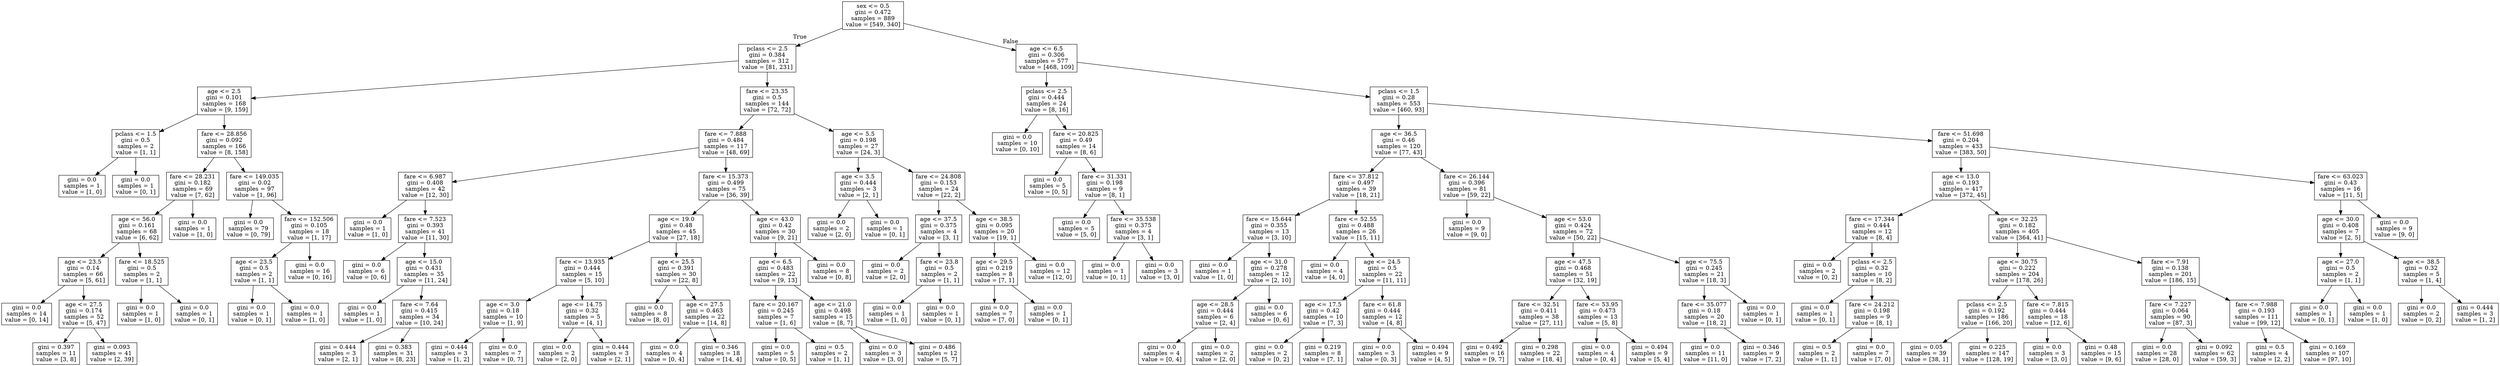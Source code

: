 digraph Tree {
node [shape=box] ;
0 [label="sex <= 0.5\ngini = 0.472\nsamples = 889\nvalue = [549, 340]"] ;
1 [label="pclass <= 2.5\ngini = 0.384\nsamples = 312\nvalue = [81, 231]"] ;
0 -> 1 [labeldistance=2.5, labelangle=45, headlabel="True"] ;
2 [label="age <= 2.5\ngini = 0.101\nsamples = 168\nvalue = [9, 159]"] ;
1 -> 2 ;
3 [label="pclass <= 1.5\ngini = 0.5\nsamples = 2\nvalue = [1, 1]"] ;
2 -> 3 ;
4 [label="gini = 0.0\nsamples = 1\nvalue = [1, 0]"] ;
3 -> 4 ;
5 [label="gini = 0.0\nsamples = 1\nvalue = [0, 1]"] ;
3 -> 5 ;
6 [label="fare <= 28.856\ngini = 0.092\nsamples = 166\nvalue = [8, 158]"] ;
2 -> 6 ;
7 [label="fare <= 28.231\ngini = 0.182\nsamples = 69\nvalue = [7, 62]"] ;
6 -> 7 ;
8 [label="age <= 56.0\ngini = 0.161\nsamples = 68\nvalue = [6, 62]"] ;
7 -> 8 ;
9 [label="age <= 23.5\ngini = 0.14\nsamples = 66\nvalue = [5, 61]"] ;
8 -> 9 ;
10 [label="gini = 0.0\nsamples = 14\nvalue = [0, 14]"] ;
9 -> 10 ;
11 [label="age <= 27.5\ngini = 0.174\nsamples = 52\nvalue = [5, 47]"] ;
9 -> 11 ;
12 [label="gini = 0.397\nsamples = 11\nvalue = [3, 8]"] ;
11 -> 12 ;
13 [label="gini = 0.093\nsamples = 41\nvalue = [2, 39]"] ;
11 -> 13 ;
14 [label="fare <= 18.525\ngini = 0.5\nsamples = 2\nvalue = [1, 1]"] ;
8 -> 14 ;
15 [label="gini = 0.0\nsamples = 1\nvalue = [1, 0]"] ;
14 -> 15 ;
16 [label="gini = 0.0\nsamples = 1\nvalue = [0, 1]"] ;
14 -> 16 ;
17 [label="gini = 0.0\nsamples = 1\nvalue = [1, 0]"] ;
7 -> 17 ;
18 [label="fare <= 149.035\ngini = 0.02\nsamples = 97\nvalue = [1, 96]"] ;
6 -> 18 ;
19 [label="gini = 0.0\nsamples = 79\nvalue = [0, 79]"] ;
18 -> 19 ;
20 [label="fare <= 152.506\ngini = 0.105\nsamples = 18\nvalue = [1, 17]"] ;
18 -> 20 ;
21 [label="age <= 23.5\ngini = 0.5\nsamples = 2\nvalue = [1, 1]"] ;
20 -> 21 ;
22 [label="gini = 0.0\nsamples = 1\nvalue = [0, 1]"] ;
21 -> 22 ;
23 [label="gini = 0.0\nsamples = 1\nvalue = [1, 0]"] ;
21 -> 23 ;
24 [label="gini = 0.0\nsamples = 16\nvalue = [0, 16]"] ;
20 -> 24 ;
25 [label="fare <= 23.35\ngini = 0.5\nsamples = 144\nvalue = [72, 72]"] ;
1 -> 25 ;
26 [label="fare <= 7.888\ngini = 0.484\nsamples = 117\nvalue = [48, 69]"] ;
25 -> 26 ;
27 [label="fare <= 6.987\ngini = 0.408\nsamples = 42\nvalue = [12, 30]"] ;
26 -> 27 ;
28 [label="gini = 0.0\nsamples = 1\nvalue = [1, 0]"] ;
27 -> 28 ;
29 [label="fare <= 7.523\ngini = 0.393\nsamples = 41\nvalue = [11, 30]"] ;
27 -> 29 ;
30 [label="gini = 0.0\nsamples = 6\nvalue = [0, 6]"] ;
29 -> 30 ;
31 [label="age <= 15.0\ngini = 0.431\nsamples = 35\nvalue = [11, 24]"] ;
29 -> 31 ;
32 [label="gini = 0.0\nsamples = 1\nvalue = [1, 0]"] ;
31 -> 32 ;
33 [label="fare <= 7.64\ngini = 0.415\nsamples = 34\nvalue = [10, 24]"] ;
31 -> 33 ;
34 [label="gini = 0.444\nsamples = 3\nvalue = [2, 1]"] ;
33 -> 34 ;
35 [label="gini = 0.383\nsamples = 31\nvalue = [8, 23]"] ;
33 -> 35 ;
36 [label="fare <= 15.373\ngini = 0.499\nsamples = 75\nvalue = [36, 39]"] ;
26 -> 36 ;
37 [label="age <= 19.0\ngini = 0.48\nsamples = 45\nvalue = [27, 18]"] ;
36 -> 37 ;
38 [label="fare <= 13.935\ngini = 0.444\nsamples = 15\nvalue = [5, 10]"] ;
37 -> 38 ;
39 [label="age <= 3.0\ngini = 0.18\nsamples = 10\nvalue = [1, 9]"] ;
38 -> 39 ;
40 [label="gini = 0.444\nsamples = 3\nvalue = [1, 2]"] ;
39 -> 40 ;
41 [label="gini = 0.0\nsamples = 7\nvalue = [0, 7]"] ;
39 -> 41 ;
42 [label="age <= 14.75\ngini = 0.32\nsamples = 5\nvalue = [4, 1]"] ;
38 -> 42 ;
43 [label="gini = 0.0\nsamples = 2\nvalue = [2, 0]"] ;
42 -> 43 ;
44 [label="gini = 0.444\nsamples = 3\nvalue = [2, 1]"] ;
42 -> 44 ;
45 [label="age <= 25.5\ngini = 0.391\nsamples = 30\nvalue = [22, 8]"] ;
37 -> 45 ;
46 [label="gini = 0.0\nsamples = 8\nvalue = [8, 0]"] ;
45 -> 46 ;
47 [label="age <= 27.5\ngini = 0.463\nsamples = 22\nvalue = [14, 8]"] ;
45 -> 47 ;
48 [label="gini = 0.0\nsamples = 4\nvalue = [0, 4]"] ;
47 -> 48 ;
49 [label="gini = 0.346\nsamples = 18\nvalue = [14, 4]"] ;
47 -> 49 ;
50 [label="age <= 43.0\ngini = 0.42\nsamples = 30\nvalue = [9, 21]"] ;
36 -> 50 ;
51 [label="age <= 6.5\ngini = 0.483\nsamples = 22\nvalue = [9, 13]"] ;
50 -> 51 ;
52 [label="fare <= 20.167\ngini = 0.245\nsamples = 7\nvalue = [1, 6]"] ;
51 -> 52 ;
53 [label="gini = 0.0\nsamples = 5\nvalue = [0, 5]"] ;
52 -> 53 ;
54 [label="gini = 0.5\nsamples = 2\nvalue = [1, 1]"] ;
52 -> 54 ;
55 [label="age <= 21.0\ngini = 0.498\nsamples = 15\nvalue = [8, 7]"] ;
51 -> 55 ;
56 [label="gini = 0.0\nsamples = 3\nvalue = [3, 0]"] ;
55 -> 56 ;
57 [label="gini = 0.486\nsamples = 12\nvalue = [5, 7]"] ;
55 -> 57 ;
58 [label="gini = 0.0\nsamples = 8\nvalue = [0, 8]"] ;
50 -> 58 ;
59 [label="age <= 5.5\ngini = 0.198\nsamples = 27\nvalue = [24, 3]"] ;
25 -> 59 ;
60 [label="age <= 3.5\ngini = 0.444\nsamples = 3\nvalue = [2, 1]"] ;
59 -> 60 ;
61 [label="gini = 0.0\nsamples = 2\nvalue = [2, 0]"] ;
60 -> 61 ;
62 [label="gini = 0.0\nsamples = 1\nvalue = [0, 1]"] ;
60 -> 62 ;
63 [label="fare <= 24.808\ngini = 0.153\nsamples = 24\nvalue = [22, 2]"] ;
59 -> 63 ;
64 [label="age <= 37.5\ngini = 0.375\nsamples = 4\nvalue = [3, 1]"] ;
63 -> 64 ;
65 [label="gini = 0.0\nsamples = 2\nvalue = [2, 0]"] ;
64 -> 65 ;
66 [label="fare <= 23.8\ngini = 0.5\nsamples = 2\nvalue = [1, 1]"] ;
64 -> 66 ;
67 [label="gini = 0.0\nsamples = 1\nvalue = [1, 0]"] ;
66 -> 67 ;
68 [label="gini = 0.0\nsamples = 1\nvalue = [0, 1]"] ;
66 -> 68 ;
69 [label="age <= 38.5\ngini = 0.095\nsamples = 20\nvalue = [19, 1]"] ;
63 -> 69 ;
70 [label="age <= 29.5\ngini = 0.219\nsamples = 8\nvalue = [7, 1]"] ;
69 -> 70 ;
71 [label="gini = 0.0\nsamples = 7\nvalue = [7, 0]"] ;
70 -> 71 ;
72 [label="gini = 0.0\nsamples = 1\nvalue = [0, 1]"] ;
70 -> 72 ;
73 [label="gini = 0.0\nsamples = 12\nvalue = [12, 0]"] ;
69 -> 73 ;
74 [label="age <= 6.5\ngini = 0.306\nsamples = 577\nvalue = [468, 109]"] ;
0 -> 74 [labeldistance=2.5, labelangle=-45, headlabel="False"] ;
75 [label="pclass <= 2.5\ngini = 0.444\nsamples = 24\nvalue = [8, 16]"] ;
74 -> 75 ;
76 [label="gini = 0.0\nsamples = 10\nvalue = [0, 10]"] ;
75 -> 76 ;
77 [label="fare <= 20.825\ngini = 0.49\nsamples = 14\nvalue = [8, 6]"] ;
75 -> 77 ;
78 [label="gini = 0.0\nsamples = 5\nvalue = [0, 5]"] ;
77 -> 78 ;
79 [label="fare <= 31.331\ngini = 0.198\nsamples = 9\nvalue = [8, 1]"] ;
77 -> 79 ;
80 [label="gini = 0.0\nsamples = 5\nvalue = [5, 0]"] ;
79 -> 80 ;
81 [label="fare <= 35.538\ngini = 0.375\nsamples = 4\nvalue = [3, 1]"] ;
79 -> 81 ;
82 [label="gini = 0.0\nsamples = 1\nvalue = [0, 1]"] ;
81 -> 82 ;
83 [label="gini = 0.0\nsamples = 3\nvalue = [3, 0]"] ;
81 -> 83 ;
84 [label="pclass <= 1.5\ngini = 0.28\nsamples = 553\nvalue = [460, 93]"] ;
74 -> 84 ;
85 [label="age <= 36.5\ngini = 0.46\nsamples = 120\nvalue = [77, 43]"] ;
84 -> 85 ;
86 [label="fare <= 37.812\ngini = 0.497\nsamples = 39\nvalue = [18, 21]"] ;
85 -> 86 ;
87 [label="fare <= 15.644\ngini = 0.355\nsamples = 13\nvalue = [3, 10]"] ;
86 -> 87 ;
88 [label="gini = 0.0\nsamples = 1\nvalue = [1, 0]"] ;
87 -> 88 ;
89 [label="age <= 31.0\ngini = 0.278\nsamples = 12\nvalue = [2, 10]"] ;
87 -> 89 ;
90 [label="age <= 28.5\ngini = 0.444\nsamples = 6\nvalue = [2, 4]"] ;
89 -> 90 ;
91 [label="gini = 0.0\nsamples = 4\nvalue = [0, 4]"] ;
90 -> 91 ;
92 [label="gini = 0.0\nsamples = 2\nvalue = [2, 0]"] ;
90 -> 92 ;
93 [label="gini = 0.0\nsamples = 6\nvalue = [0, 6]"] ;
89 -> 93 ;
94 [label="fare <= 52.55\ngini = 0.488\nsamples = 26\nvalue = [15, 11]"] ;
86 -> 94 ;
95 [label="gini = 0.0\nsamples = 4\nvalue = [4, 0]"] ;
94 -> 95 ;
96 [label="age <= 24.5\ngini = 0.5\nsamples = 22\nvalue = [11, 11]"] ;
94 -> 96 ;
97 [label="age <= 17.5\ngini = 0.42\nsamples = 10\nvalue = [7, 3]"] ;
96 -> 97 ;
98 [label="gini = 0.0\nsamples = 2\nvalue = [0, 2]"] ;
97 -> 98 ;
99 [label="gini = 0.219\nsamples = 8\nvalue = [7, 1]"] ;
97 -> 99 ;
100 [label="fare <= 61.8\ngini = 0.444\nsamples = 12\nvalue = [4, 8]"] ;
96 -> 100 ;
101 [label="gini = 0.0\nsamples = 3\nvalue = [0, 3]"] ;
100 -> 101 ;
102 [label="gini = 0.494\nsamples = 9\nvalue = [4, 5]"] ;
100 -> 102 ;
103 [label="fare <= 26.144\ngini = 0.396\nsamples = 81\nvalue = [59, 22]"] ;
85 -> 103 ;
104 [label="gini = 0.0\nsamples = 9\nvalue = [9, 0]"] ;
103 -> 104 ;
105 [label="age <= 53.0\ngini = 0.424\nsamples = 72\nvalue = [50, 22]"] ;
103 -> 105 ;
106 [label="age <= 47.5\ngini = 0.468\nsamples = 51\nvalue = [32, 19]"] ;
105 -> 106 ;
107 [label="fare <= 32.51\ngini = 0.411\nsamples = 38\nvalue = [27, 11]"] ;
106 -> 107 ;
108 [label="gini = 0.492\nsamples = 16\nvalue = [9, 7]"] ;
107 -> 108 ;
109 [label="gini = 0.298\nsamples = 22\nvalue = [18, 4]"] ;
107 -> 109 ;
110 [label="fare <= 53.95\ngini = 0.473\nsamples = 13\nvalue = [5, 8]"] ;
106 -> 110 ;
111 [label="gini = 0.0\nsamples = 4\nvalue = [0, 4]"] ;
110 -> 111 ;
112 [label="gini = 0.494\nsamples = 9\nvalue = [5, 4]"] ;
110 -> 112 ;
113 [label="age <= 75.5\ngini = 0.245\nsamples = 21\nvalue = [18, 3]"] ;
105 -> 113 ;
114 [label="fare <= 35.077\ngini = 0.18\nsamples = 20\nvalue = [18, 2]"] ;
113 -> 114 ;
115 [label="gini = 0.0\nsamples = 11\nvalue = [11, 0]"] ;
114 -> 115 ;
116 [label="gini = 0.346\nsamples = 9\nvalue = [7, 2]"] ;
114 -> 116 ;
117 [label="gini = 0.0\nsamples = 1\nvalue = [0, 1]"] ;
113 -> 117 ;
118 [label="fare <= 51.698\ngini = 0.204\nsamples = 433\nvalue = [383, 50]"] ;
84 -> 118 ;
119 [label="age <= 13.0\ngini = 0.193\nsamples = 417\nvalue = [372, 45]"] ;
118 -> 119 ;
120 [label="fare <= 17.344\ngini = 0.444\nsamples = 12\nvalue = [8, 4]"] ;
119 -> 120 ;
121 [label="gini = 0.0\nsamples = 2\nvalue = [0, 2]"] ;
120 -> 121 ;
122 [label="pclass <= 2.5\ngini = 0.32\nsamples = 10\nvalue = [8, 2]"] ;
120 -> 122 ;
123 [label="gini = 0.0\nsamples = 1\nvalue = [0, 1]"] ;
122 -> 123 ;
124 [label="fare <= 24.212\ngini = 0.198\nsamples = 9\nvalue = [8, 1]"] ;
122 -> 124 ;
125 [label="gini = 0.5\nsamples = 2\nvalue = [1, 1]"] ;
124 -> 125 ;
126 [label="gini = 0.0\nsamples = 7\nvalue = [7, 0]"] ;
124 -> 126 ;
127 [label="age <= 32.25\ngini = 0.182\nsamples = 405\nvalue = [364, 41]"] ;
119 -> 127 ;
128 [label="age <= 30.75\ngini = 0.222\nsamples = 204\nvalue = [178, 26]"] ;
127 -> 128 ;
129 [label="pclass <= 2.5\ngini = 0.192\nsamples = 186\nvalue = [166, 20]"] ;
128 -> 129 ;
130 [label="gini = 0.05\nsamples = 39\nvalue = [38, 1]"] ;
129 -> 130 ;
131 [label="gini = 0.225\nsamples = 147\nvalue = [128, 19]"] ;
129 -> 131 ;
132 [label="fare <= 7.815\ngini = 0.444\nsamples = 18\nvalue = [12, 6]"] ;
128 -> 132 ;
133 [label="gini = 0.0\nsamples = 3\nvalue = [3, 0]"] ;
132 -> 133 ;
134 [label="gini = 0.48\nsamples = 15\nvalue = [9, 6]"] ;
132 -> 134 ;
135 [label="fare <= 7.91\ngini = 0.138\nsamples = 201\nvalue = [186, 15]"] ;
127 -> 135 ;
136 [label="fare <= 7.227\ngini = 0.064\nsamples = 90\nvalue = [87, 3]"] ;
135 -> 136 ;
137 [label="gini = 0.0\nsamples = 28\nvalue = [28, 0]"] ;
136 -> 137 ;
138 [label="gini = 0.092\nsamples = 62\nvalue = [59, 3]"] ;
136 -> 138 ;
139 [label="fare <= 7.988\ngini = 0.193\nsamples = 111\nvalue = [99, 12]"] ;
135 -> 139 ;
140 [label="gini = 0.5\nsamples = 4\nvalue = [2, 2]"] ;
139 -> 140 ;
141 [label="gini = 0.169\nsamples = 107\nvalue = [97, 10]"] ;
139 -> 141 ;
142 [label="fare <= 63.023\ngini = 0.43\nsamples = 16\nvalue = [11, 5]"] ;
118 -> 142 ;
143 [label="age <= 30.0\ngini = 0.408\nsamples = 7\nvalue = [2, 5]"] ;
142 -> 143 ;
144 [label="age <= 27.0\ngini = 0.5\nsamples = 2\nvalue = [1, 1]"] ;
143 -> 144 ;
145 [label="gini = 0.0\nsamples = 1\nvalue = [0, 1]"] ;
144 -> 145 ;
146 [label="gini = 0.0\nsamples = 1\nvalue = [1, 0]"] ;
144 -> 146 ;
147 [label="age <= 38.5\ngini = 0.32\nsamples = 5\nvalue = [1, 4]"] ;
143 -> 147 ;
148 [label="gini = 0.0\nsamples = 2\nvalue = [0, 2]"] ;
147 -> 148 ;
149 [label="gini = 0.444\nsamples = 3\nvalue = [1, 2]"] ;
147 -> 149 ;
150 [label="gini = 0.0\nsamples = 9\nvalue = [9, 0]"] ;
142 -> 150 ;
}